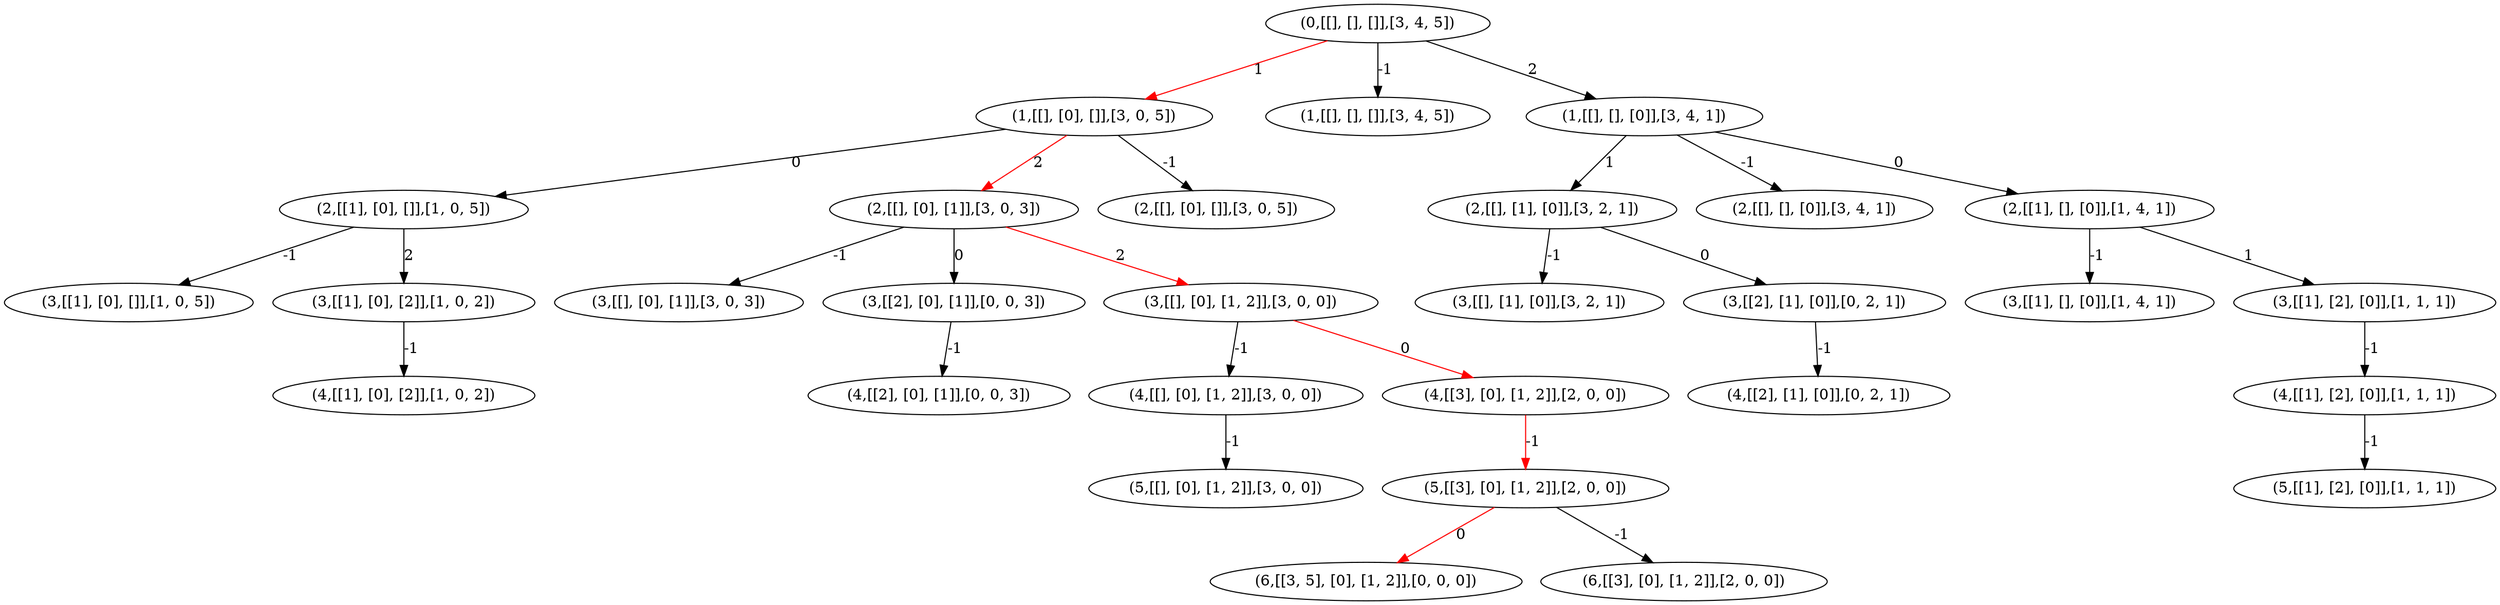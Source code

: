 strict digraph G {
  1 [ color="black" label="(3,[[], [0], [1]],[3, 0, 3])" ];
  2 [ color="black" label="(3,[[1], [0], []],[1, 0, 5])" ];
  3 [ color="black" label="(2,[[1], [0], []],[1, 0, 5])" ];
  4 [ color="black" label="(2,[[], [0], [1]],[3, 0, 3])" ];
  5 [ color="black" label="(4,[[], [0], [1, 2]],[3, 0, 0])" ];
  6 [ color="black" label="(4,[[1], [0], [2]],[1, 0, 2])" ];
  7 [ color="black" label="(4,[[2], [0], [1]],[0, 0, 3])" ];
  8 [ color="black" label="(5,[[], [0], [1, 2]],[3, 0, 0])" ];
  9 [ color="black" label="(3,[[1], [0], [2]],[1, 0, 2])" ];
  10 [ color="black" label="(3,[[2], [0], [1]],[0, 0, 3])" ];
  11 [ color="black" label="(3,[[], [0], [1, 2]],[3, 0, 0])" ];
  12 [ color="black" label="(3,[[1], [], [0]],[1, 4, 1])" ];
  13 [ color="black" label="(2,[[], [0], []],[3, 0, 5])" ];
  14 [ color="black" label="(1,[[], [0], []],[3, 0, 5])" ];
  15 [ color="black" label="(3,[[], [1], [0]],[3, 2, 1])" ];
  16 [ color="black" label="(5,[[1], [2], [0]],[1, 1, 1])" ];
  17 [ color="black" label="(4,[[1], [2], [0]],[1, 1, 1])" ];
  18 [ color="black" label="(6,[[3, 5], [0], [1, 2]],[0, 0, 0])" ];
  19 [ color="black" label="(0,[[], [], []],[3, 4, 5])" ];
  20 [ color="black" label="(3,[[1], [2], [0]],[1, 1, 1])" ];
  21 [ color="black" label="(1,[[], [], []],[3, 4, 5])" ];
  22 [ color="black" label="(2,[[], [1], [0]],[3, 2, 1])" ];
  23 [ color="black" label="(2,[[], [], [0]],[3, 4, 1])" ];
  24 [ color="black" label="(4,[[2], [1], [0]],[0, 2, 1])" ];
  25 [ color="black" label="(3,[[2], [1], [0]],[0, 2, 1])" ];
  26 [ color="black" label="(1,[[], [], [0]],[3, 4, 1])" ];
  27 [ color="black" label="(4,[[3], [0], [1, 2]],[2, 0, 0])" ];
  28 [ color="black" label="(2,[[1], [], [0]],[1, 4, 1])" ];
  29 [ color="black" label="(5,[[3], [0], [1, 2]],[2, 0, 0])" ];
  30 [ color="black" label="(6,[[3], [0], [1, 2]],[2, 0, 0])" ];
  4 -> 1 [ label="-1" ];
  3 -> 2 [ label="-1" ];
  14 -> 3 [ label="0" ];
  14 -> 4 [ color="red" label="2" ];
  11 -> 5 [ label="-1" ];
  9 -> 6 [ label="-1" ];
  10 -> 7 [ label="-1" ];
  5 -> 8 [ label="-1" ];
  3 -> 9 [ label="2" ];
  4 -> 10 [ label="0" ];
  4 -> 11 [ color="red" label="2" ];
  28 -> 12 [ label="-1" ];
  14 -> 13 [ label="-1" ];
  19 -> 14 [ color="red" label="1" ];
  22 -> 15 [ label="-1" ];
  17 -> 16 [ label="-1" ];
  20 -> 17 [ label="-1" ];
  29 -> 18 [ color="red" label="0" ];
  28 -> 20 [ label="1" ];
  19 -> 21 [ label="-1" ];
  26 -> 22 [ label="1" ];
  26 -> 23 [ label="-1" ];
  25 -> 24 [ label="-1" ];
  22 -> 25 [ label="0" ];
  19 -> 26 [ label="2" ];
  11 -> 27 [ color="red" label="0" ];
  26 -> 28 [ label="0" ];
  27 -> 29 [ color="red" label="-1" ];
  29 -> 30 [ label="-1" ];
}
